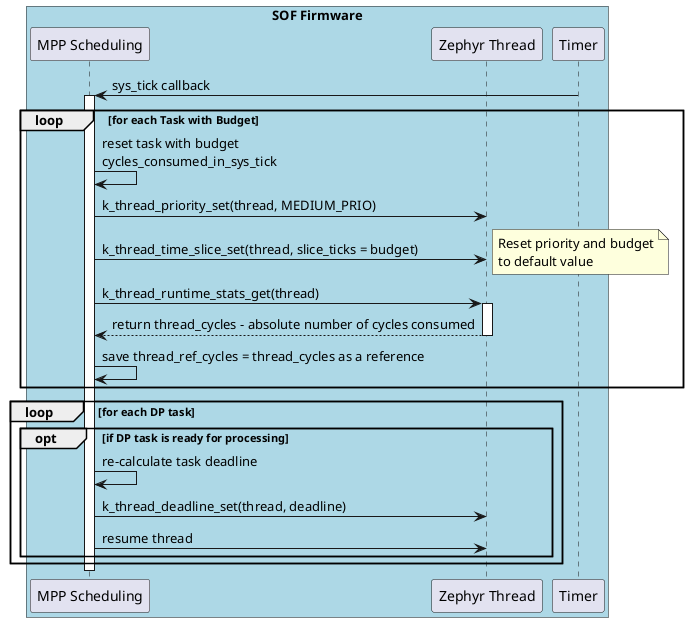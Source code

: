 @startuml

scale max 1280 width

skinparam maxMessageSize 400
skinparam BoxPadding 4

box "SOF Firmware" #LightBlue
	participant "MPP Scheduling"
	participant "Zephyr Thread"
	participant "Timer"
end box

"Timer" -> "MPP Scheduling": sys_tick callback
activate "MPP Scheduling"

loop for each Task with Budget
	"MPP Scheduling"-> "MPP Scheduling": reset task with budget\ncycles_consumed_in_sys_tick
	"MPP Scheduling" -> "Zephyr Thread": k_thread_priority_set(thread, MEDIUM_PRIO)
	"MPP Scheduling" -> "Zephyr Thread": k_thread_time_slice_set(thread, slice_ticks = budget)
	note right: Reset priority and budget\nto default value
	"MPP Scheduling"-> "Zephyr Thread": k_thread_runtime_stats_get(thread)
	activate "Zephyr Thread"
		return return thread_cycles - absolute number of cycles consumed
	"MPP Scheduling"-> "MPP Scheduling": save thread_ref_cycles = thread_cycles as a reference
end

loop for each DP task
	opt if DP task is ready for processing
		"MPP Scheduling"-> "MPP Scheduling": re-calculate task deadline
		"MPP Scheduling" -> "Zephyr Thread": k_thread_deadline_set(thread, deadline)
		"MPP Scheduling" -> "Zephyr Thread": resume thread
	end
end

deactivate "MPP Scheduling"

@enduml
